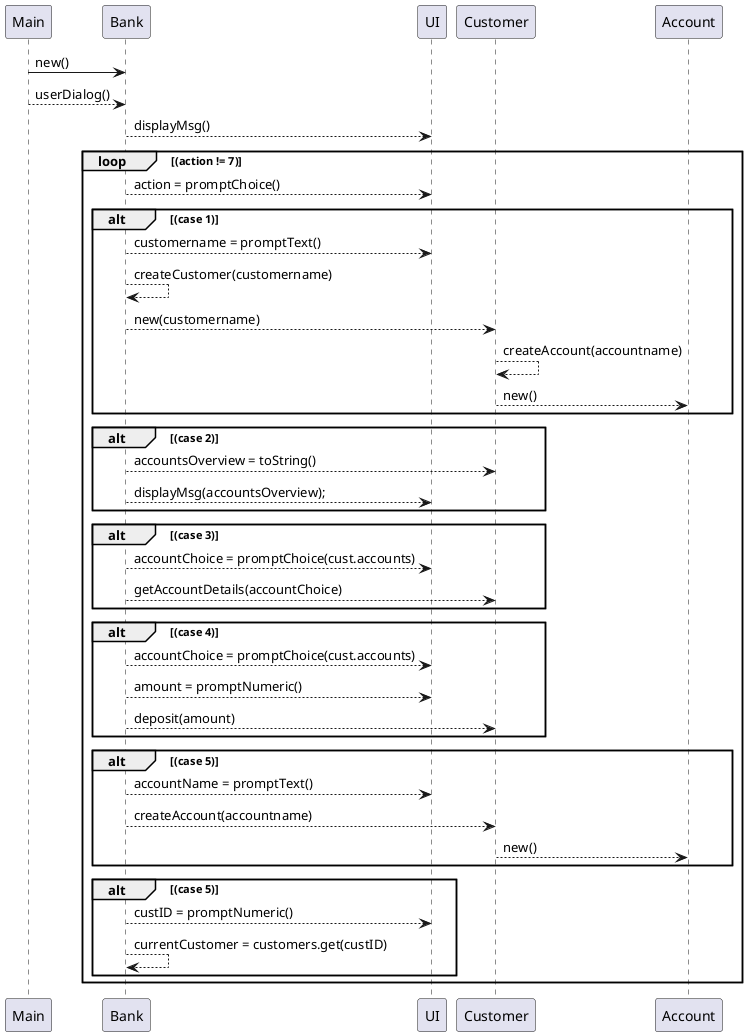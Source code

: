 @startuml
'https://plantuml.com/sequence-diagram


Main -> Bank: new()
Main --> Bank: userDialog()

Bank --> UI:displayMsg()
loop (action != 7)
 Bank --> UI:action = promptChoice()
  'switch-case on action
 alt (case 1)
 'create new customer
   Bank --> UI: customername = promptText()
   Bank --> Bank: createCustomer(customername)
   Bank --> Customer: new(customername)
   Customer --> Customer: createAccount(accountname)
   Customer --> Account: new()
 end
 'Show all accounts
 alt (case 2)
   Bank --> Customer:accountsOverview = toString()
   Bank --> UI: displayMsg(accountsOverview);
 end
 'Show account details
  alt (case 3)
    Bank --> UI: accountChoice = promptChoice(cust.accounts)
    Bank --> Customer: getAccountDetails(accountChoice)
  end
  'Deposit money
   alt (case 4)
      Bank --> UI: accountChoice = promptChoice(cust.accounts)
      Bank --> UI: amount = promptNumeric()
      Bank --> Customer: deposit(amount)
    end
    'Create new account
   alt (case 5)
       Bank --> UI: accountName = promptText()
       Bank --> Customer: createAccount(accountname)
       Customer --> Account: new()
   end
   'Choose existing Customer
   alt (case 5)
        Bank --> UI: custID = promptNumeric()
        Bank --> Bank: currentCustomer = customers.get(custID)

   end


end

@enduml